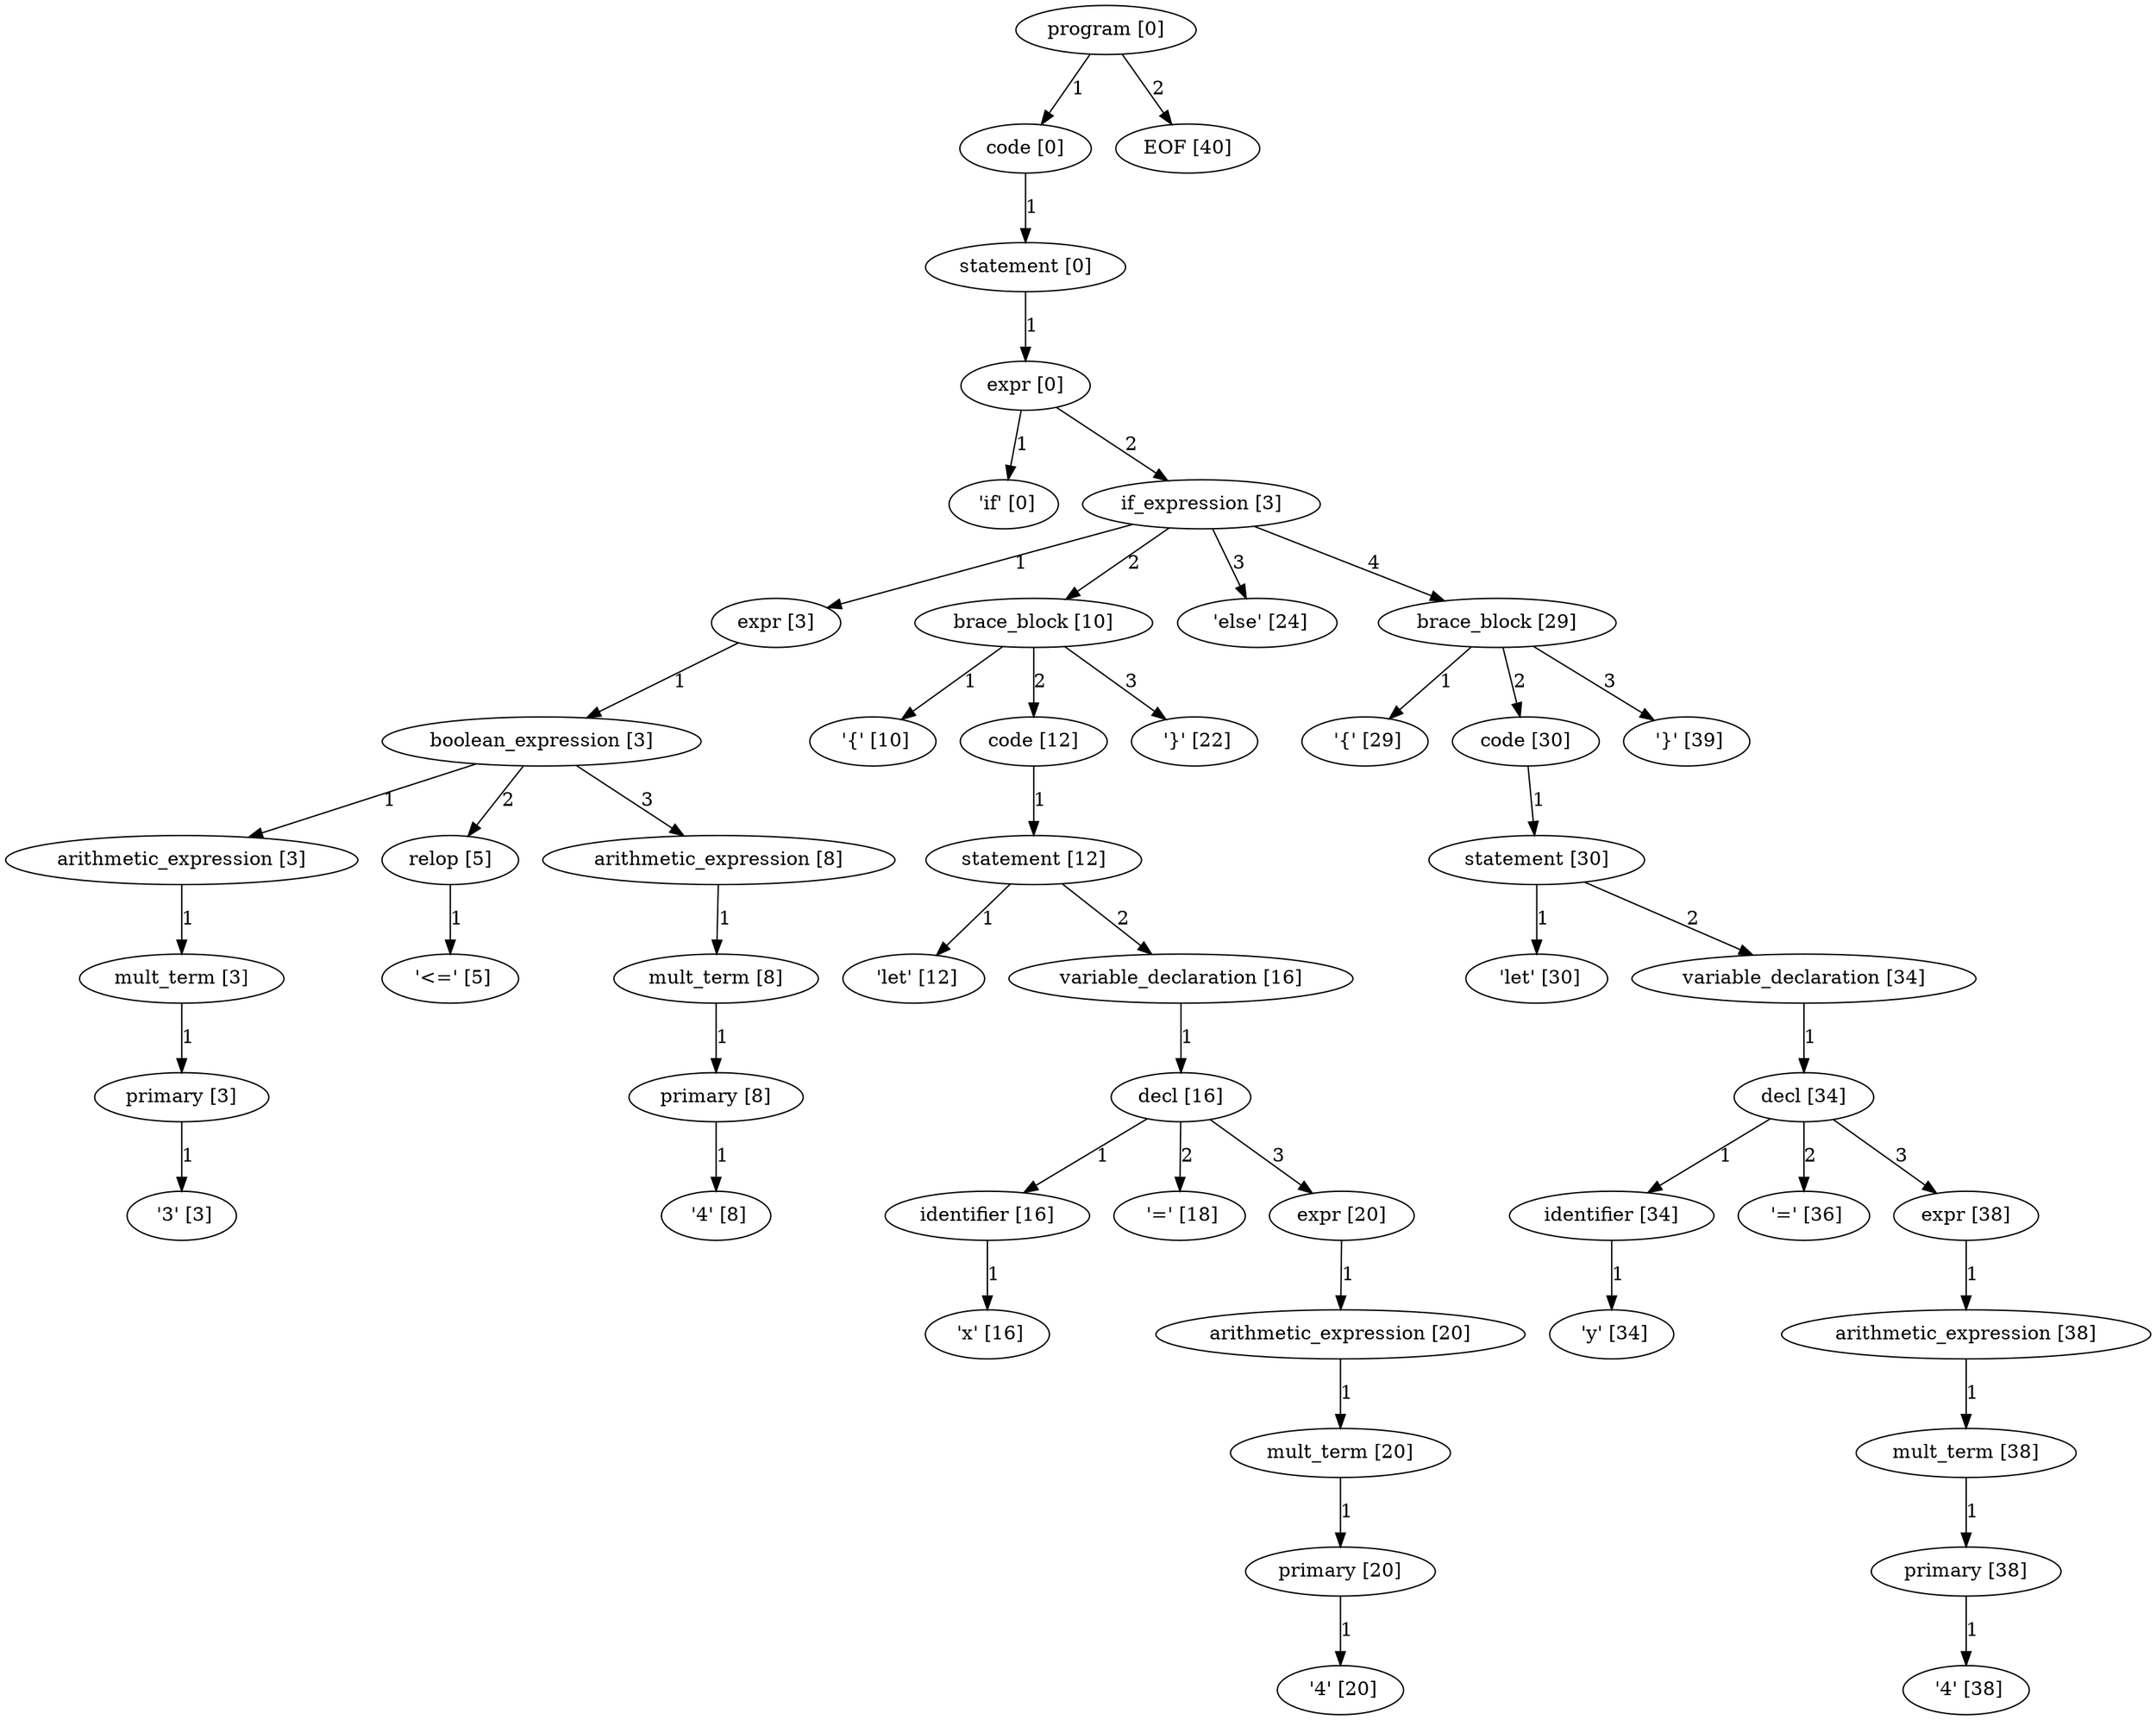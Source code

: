 digraph arpeggio_graph {
2490439122368 [label="program [0]"];
2490439122368->2490439121344 [label="1"]

2490439121344 [label="code [0]"];
2490439121344->2490439338560 [label="1"]

2490439338560 [label="statement [0]"];
2490439338560->2490439338432 [label="1"]

2490439338432 [label="expr [0]"];
2490439338432->2490439111952 [label="1"]

2490439111952 [label=" 'if' [0]"];
2490439338432->2490439338304 [label="2"]

2490439338304 [label="if_expression [3]"];
2490439338304->2490439119936 [label="1"]

2490439119936 [label="expr [3]"];
2490439119936->2490439119808 [label="1"]

2490439119808 [label="boolean_expression [3]"];
2490439119808->2490439120576 [label="1"]

2490439120576 [label="arithmetic_expression [3]"];
2490439120576->2490439121216 [label="1"]

2490439121216 [label="mult_term [3]"];
2490439121216->2490439121472 [label="1"]

2490439121472 [label="primary [3]"];
2490439121472->2490439112736 [label="1"]

2490439112736 [label=" '3' [3]"];
2490439119808->2490439121600 [label="2"]

2490439121600 [label="relop [5]"];
2490439121600->2490439113184 [label="1"]

2490439113184 [label=" '<=' [5]"];
2490439119808->2490439120448 [label="3"]

2490439120448 [label="arithmetic_expression [8]"];
2490439120448->2490439121088 [label="1"]

2490439121088 [label="mult_term [8]"];
2490439121088->2490439121728 [label="1"]

2490439121728 [label="primary [8]"];
2490439121728->2490439112064 [label="1"]

2490439112064 [label=" '4' [8]"];
2490439338304->2490439336896 [label="2"]

2490439336896 [label="brace_block [10]"];
2490439336896->2490439111840 [label="1"]

2490439111840 [label=" '{' [10]"];
2490439336896->2490439336768 [label="2"]

2490439336768 [label="code [12]"];
2490439336768->2490439336640 [label="1"]

2490439336640 [label="statement [12]"];
2490439336640->2490439112400 [label="1"]

2490439112400 [label=" 'let' [12]"];
2490439336640->2490439336512 [label="2"]

2490439336512 [label="variable_declaration [16]"];
2490439336512->2490439336384 [label="1"]

2490439336384 [label="decl [16]"];
2490439336384->2490439122624 [label="1"]

2490439122624 [label="identifier [16]"];
2490439122624->2490437058112 [label="1"]

2490437058112 [label=" 'x' [16]"];
2490439336384->2490439111392 [label="2"]

2490439111392 [label=" '=' [18]"];
2490439336384->2490439336256 [label="3"]

2490439336256 [label="expr [20]"];
2490439336256->2490439336128 [label="1"]

2490439336128 [label="arithmetic_expression [20]"];
2490439336128->2490439336000 [label="1"]

2490439336000 [label="mult_term [20]"];
2490439336000->2490439122112 [label="1"]

2490439122112 [label="primary [20]"];
2490439122112->2490439113408 [label="1"]

2490439113408 [label=" '4' [20]"];
2490439336896->2490439113520 [label="3"]

2490439113520 [label=" '}' [22]"];
2490439338304->2490439113632 [label="3"]

2490439113632 [label=" 'else' [24]"];
2490439338304->2490439338176 [label="4"]

2490439338176 [label="brace_block [29]"];
2490439338176->2490437613600 [label="1"]

2490437613600 [label=" '{' [29]"];
2490439338176->2490439338048 [label="2"]

2490439338048 [label="code [30]"];
2490439338048->2490439337920 [label="1"]

2490439337920 [label="statement [30]"];
2490439337920->2490437613040 [label="1"]

2490437613040 [label=" 'let' [30]"];
2490439337920->2490439337792 [label="2"]

2490439337792 [label="variable_declaration [34]"];
2490439337792->2490439337664 [label="1"]

2490439337664 [label="decl [34]"];
2490439337664->2490439120704 [label="1"]

2490439120704 [label="identifier [34]"];
2490439120704->2490439113296 [label="1"]

2490439113296 [label=" 'y' [34]"];
2490439337664->2490439114080 [label="2"]

2490439114080 [label=" '=' [36]"];
2490439337664->2490439337536 [label="3"]

2490439337536 [label="expr [38]"];
2490439337536->2490439337408 [label="1"]

2490439337408 [label="arithmetic_expression [38]"];
2490439337408->2490439337280 [label="1"]

2490439337280 [label="mult_term [38]"];
2490439337280->2490439337152 [label="1"]

2490439337152 [label="primary [38]"];
2490439337152->2490439278768 [label="1"]

2490439278768 [label=" '4' [38]"];
2490439338176->2490439278880 [label="3"]

2490439278880 [label=" '}' [39]"];
2490439122368->2490437613488 [label="2"]

2490437613488 [label="EOF [40]"];
}